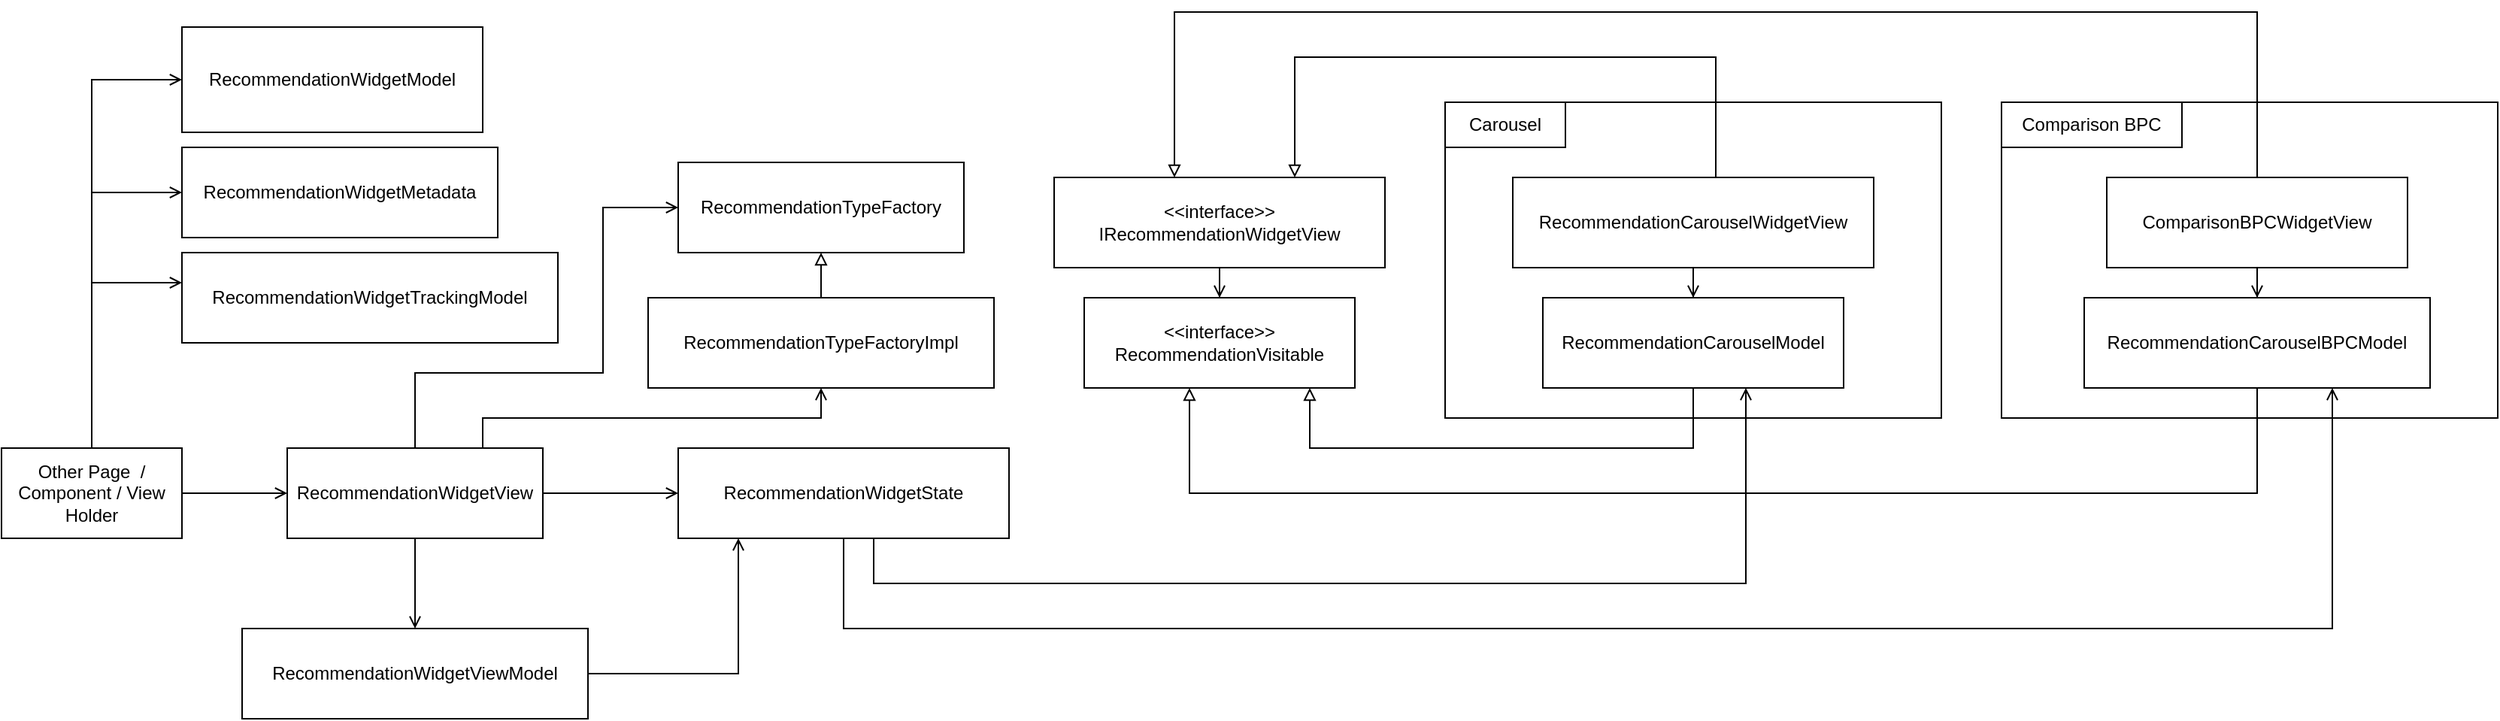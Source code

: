 <mxfile version="20.8.23" type="device"><diagram name="Page-1" id="PTpeSVf3zH9lrGnZihkn"><mxGraphModel dx="2120" dy="1120" grid="1" gridSize="10" guides="1" tooltips="1" connect="1" arrows="1" fold="1" page="1" pageScale="1" pageWidth="850" pageHeight="1100" math="0" shadow="0"><root><mxCell id="0"/><mxCell id="1" parent="0"/><mxCell id="7ZB8UFUZkHoveO4uRUTY-21" value="" style="group" vertex="1" connectable="0" parent="1"><mxGeometry x="1350" y="90" width="330" height="210" as="geometry"/></mxCell><mxCell id="7ZB8UFUZkHoveO4uRUTY-22" value="" style="rounded=0;whiteSpace=wrap;html=1;" vertex="1" parent="7ZB8UFUZkHoveO4uRUTY-21"><mxGeometry width="330" height="210" as="geometry"/></mxCell><mxCell id="7ZB8UFUZkHoveO4uRUTY-23" value="Comparison BPC" style="rounded=0;whiteSpace=wrap;html=1;" vertex="1" parent="7ZB8UFUZkHoveO4uRUTY-21"><mxGeometry width="120" height="30" as="geometry"/></mxCell><mxCell id="7ZB8UFUZkHoveO4uRUTY-29" value="" style="edgeStyle=orthogonalEdgeStyle;rounded=0;orthogonalLoop=1;jettySize=auto;html=1;endArrow=open;endFill=0;" edge="1" parent="7ZB8UFUZkHoveO4uRUTY-21" source="7ZB8UFUZkHoveO4uRUTY-14" target="7ZB8UFUZkHoveO4uRUTY-15"><mxGeometry relative="1" as="geometry"/></mxCell><mxCell id="7ZB8UFUZkHoveO4uRUTY-14" value="ComparisonBPCWidgetView" style="rounded=0;whiteSpace=wrap;html=1;" vertex="1" parent="7ZB8UFUZkHoveO4uRUTY-21"><mxGeometry x="70" y="50" width="200" height="60" as="geometry"/></mxCell><mxCell id="7ZB8UFUZkHoveO4uRUTY-15" value="RecommendationCarouselBPCModel" style="rounded=0;whiteSpace=wrap;html=1;" vertex="1" parent="7ZB8UFUZkHoveO4uRUTY-21"><mxGeometry x="55" y="130" width="230" height="60" as="geometry"/></mxCell><mxCell id="7ZB8UFUZkHoveO4uRUTY-20" value="" style="group" vertex="1" connectable="0" parent="1"><mxGeometry x="980" y="90" width="330" height="210" as="geometry"/></mxCell><mxCell id="7ZB8UFUZkHoveO4uRUTY-18" value="" style="rounded=0;whiteSpace=wrap;html=1;" vertex="1" parent="7ZB8UFUZkHoveO4uRUTY-20"><mxGeometry width="330" height="210" as="geometry"/></mxCell><mxCell id="7ZB8UFUZkHoveO4uRUTY-19" value="Carousel" style="rounded=0;whiteSpace=wrap;html=1;" vertex="1" parent="7ZB8UFUZkHoveO4uRUTY-20"><mxGeometry width="80" height="30" as="geometry"/></mxCell><mxCell id="7ZB8UFUZkHoveO4uRUTY-28" value="" style="edgeStyle=orthogonalEdgeStyle;rounded=0;orthogonalLoop=1;jettySize=auto;html=1;endArrow=open;endFill=0;" edge="1" parent="7ZB8UFUZkHoveO4uRUTY-20" source="7ZB8UFUZkHoveO4uRUTY-12" target="7ZB8UFUZkHoveO4uRUTY-11"><mxGeometry relative="1" as="geometry"/></mxCell><mxCell id="7ZB8UFUZkHoveO4uRUTY-12" value="RecommendationCarouselWidgetView" style="rounded=0;whiteSpace=wrap;html=1;" vertex="1" parent="7ZB8UFUZkHoveO4uRUTY-20"><mxGeometry x="45" y="50" width="240" height="60" as="geometry"/></mxCell><mxCell id="7ZB8UFUZkHoveO4uRUTY-11" value="RecommendationCarouselModel" style="rounded=0;whiteSpace=wrap;html=1;" vertex="1" parent="7ZB8UFUZkHoveO4uRUTY-20"><mxGeometry x="65" y="130" width="200" height="60" as="geometry"/></mxCell><mxCell id="7ZB8UFUZkHoveO4uRUTY-5" value="" style="edgeStyle=orthogonalEdgeStyle;rounded=0;orthogonalLoop=1;jettySize=auto;html=1;endArrow=open;endFill=0;" edge="1" parent="1" source="7ZB8UFUZkHoveO4uRUTY-1" target="7ZB8UFUZkHoveO4uRUTY-3"><mxGeometry relative="1" as="geometry"/></mxCell><mxCell id="7ZB8UFUZkHoveO4uRUTY-33" style="edgeStyle=orthogonalEdgeStyle;rounded=0;orthogonalLoop=1;jettySize=auto;html=1;endArrow=open;endFill=0;" edge="1" parent="1" source="7ZB8UFUZkHoveO4uRUTY-1" target="7ZB8UFUZkHoveO4uRUTY-2"><mxGeometry relative="1" as="geometry"><Array as="points"><mxPoint x="80" y="75"/></Array></mxGeometry></mxCell><mxCell id="7ZB8UFUZkHoveO4uRUTY-35" style="edgeStyle=orthogonalEdgeStyle;rounded=0;orthogonalLoop=1;jettySize=auto;html=1;endArrow=open;endFill=0;" edge="1" parent="1" source="7ZB8UFUZkHoveO4uRUTY-1" target="7ZB8UFUZkHoveO4uRUTY-17"><mxGeometry relative="1" as="geometry"><Array as="points"><mxPoint x="80" y="210"/></Array></mxGeometry></mxCell><mxCell id="7ZB8UFUZkHoveO4uRUTY-1" value="Other Page&amp;nbsp; / Component / View Holder" style="rounded=0;whiteSpace=wrap;html=1;" vertex="1" parent="1"><mxGeometry x="20" y="320" width="120" height="60" as="geometry"/></mxCell><mxCell id="7ZB8UFUZkHoveO4uRUTY-2" value="RecommendationWidgetModel" style="rounded=0;whiteSpace=wrap;html=1;" vertex="1" parent="1"><mxGeometry x="140" y="40" width="200" height="70" as="geometry"/></mxCell><mxCell id="7ZB8UFUZkHoveO4uRUTY-36" value="" style="edgeStyle=orthogonalEdgeStyle;rounded=0;orthogonalLoop=1;jettySize=auto;html=1;endArrow=open;endFill=0;" edge="1" parent="1" source="7ZB8UFUZkHoveO4uRUTY-3" target="7ZB8UFUZkHoveO4uRUTY-7"><mxGeometry relative="1" as="geometry"/></mxCell><mxCell id="7ZB8UFUZkHoveO4uRUTY-38" style="edgeStyle=orthogonalEdgeStyle;rounded=0;orthogonalLoop=1;jettySize=auto;html=1;endArrow=open;endFill=0;" edge="1" parent="1" source="7ZB8UFUZkHoveO4uRUTY-3" target="7ZB8UFUZkHoveO4uRUTY-31"><mxGeometry relative="1" as="geometry"/></mxCell><mxCell id="7ZB8UFUZkHoveO4uRUTY-39" style="edgeStyle=orthogonalEdgeStyle;rounded=0;orthogonalLoop=1;jettySize=auto;html=1;endArrow=open;endFill=0;" edge="1" parent="1" source="7ZB8UFUZkHoveO4uRUTY-3" target="7ZB8UFUZkHoveO4uRUTY-10"><mxGeometry relative="1" as="geometry"><Array as="points"><mxPoint x="295" y="270"/><mxPoint x="420" y="270"/><mxPoint x="420" y="160"/></Array></mxGeometry></mxCell><mxCell id="7ZB8UFUZkHoveO4uRUTY-40" style="edgeStyle=orthogonalEdgeStyle;rounded=0;orthogonalLoop=1;jettySize=auto;html=1;entryX=0.5;entryY=1;entryDx=0;entryDy=0;endArrow=open;endFill=0;" edge="1" parent="1" source="7ZB8UFUZkHoveO4uRUTY-3" target="7ZB8UFUZkHoveO4uRUTY-9"><mxGeometry relative="1" as="geometry"><Array as="points"><mxPoint x="340" y="300"/><mxPoint x="565" y="300"/></Array></mxGeometry></mxCell><mxCell id="7ZB8UFUZkHoveO4uRUTY-3" value="RecommendationWidgetView" style="rounded=0;whiteSpace=wrap;html=1;" vertex="1" parent="1"><mxGeometry x="210" y="320" width="170" height="60" as="geometry"/></mxCell><mxCell id="7ZB8UFUZkHoveO4uRUTY-37" value="" style="edgeStyle=orthogonalEdgeStyle;rounded=0;orthogonalLoop=1;jettySize=auto;html=1;endArrow=open;endFill=0;" edge="1" parent="1" source="7ZB8UFUZkHoveO4uRUTY-7" target="7ZB8UFUZkHoveO4uRUTY-31"><mxGeometry relative="1" as="geometry"><Array as="points"><mxPoint x="510" y="470"/></Array></mxGeometry></mxCell><mxCell id="7ZB8UFUZkHoveO4uRUTY-7" value="RecommendationWidgetViewModel" style="rounded=0;whiteSpace=wrap;html=1;" vertex="1" parent="1"><mxGeometry x="180" y="440" width="230" height="60" as="geometry"/></mxCell><mxCell id="7ZB8UFUZkHoveO4uRUTY-8" value="&amp;lt;&amp;lt;interface&amp;gt;&amp;gt;&lt;br&gt;RecommendationVisitable" style="rounded=0;whiteSpace=wrap;html=1;" vertex="1" parent="1"><mxGeometry x="740" y="220" width="180" height="60" as="geometry"/></mxCell><mxCell id="7ZB8UFUZkHoveO4uRUTY-32" value="" style="edgeStyle=orthogonalEdgeStyle;rounded=0;orthogonalLoop=1;jettySize=auto;html=1;endArrow=block;endFill=0;" edge="1" parent="1" source="7ZB8UFUZkHoveO4uRUTY-9" target="7ZB8UFUZkHoveO4uRUTY-10"><mxGeometry relative="1" as="geometry"/></mxCell><mxCell id="7ZB8UFUZkHoveO4uRUTY-9" value="RecommendationTypeFactoryImpl" style="rounded=0;whiteSpace=wrap;html=1;" vertex="1" parent="1"><mxGeometry x="450" y="220" width="230" height="60" as="geometry"/></mxCell><mxCell id="7ZB8UFUZkHoveO4uRUTY-10" value="RecommendationTypeFactory" style="rounded=0;whiteSpace=wrap;html=1;" vertex="1" parent="1"><mxGeometry x="470" y="130" width="190" height="60" as="geometry"/></mxCell><mxCell id="7ZB8UFUZkHoveO4uRUTY-26" style="edgeStyle=orthogonalEdgeStyle;rounded=0;orthogonalLoop=1;jettySize=auto;html=1;endArrow=block;endFill=0;" edge="1" parent="1" source="7ZB8UFUZkHoveO4uRUTY-11" target="7ZB8UFUZkHoveO4uRUTY-8"><mxGeometry relative="1" as="geometry"><Array as="points"><mxPoint x="1145" y="320"/><mxPoint x="890" y="320"/></Array></mxGeometry></mxCell><mxCell id="7ZB8UFUZkHoveO4uRUTY-24" style="edgeStyle=orthogonalEdgeStyle;rounded=0;orthogonalLoop=1;jettySize=auto;html=1;endArrow=block;endFill=0;" edge="1" parent="1" source="7ZB8UFUZkHoveO4uRUTY-12" target="7ZB8UFUZkHoveO4uRUTY-13"><mxGeometry relative="1" as="geometry"><Array as="points"><mxPoint x="1160" y="60"/><mxPoint x="880" y="60"/></Array></mxGeometry></mxCell><mxCell id="7ZB8UFUZkHoveO4uRUTY-30" value="" style="edgeStyle=orthogonalEdgeStyle;rounded=0;orthogonalLoop=1;jettySize=auto;html=1;endArrow=open;endFill=0;" edge="1" parent="1" source="7ZB8UFUZkHoveO4uRUTY-13" target="7ZB8UFUZkHoveO4uRUTY-8"><mxGeometry relative="1" as="geometry"/></mxCell><mxCell id="7ZB8UFUZkHoveO4uRUTY-13" value="&amp;lt;&amp;lt;interface&amp;gt;&amp;gt;&lt;br&gt;IRecommendationWidgetView" style="rounded=0;whiteSpace=wrap;html=1;" vertex="1" parent="1"><mxGeometry x="720" y="140" width="220" height="60" as="geometry"/></mxCell><mxCell id="7ZB8UFUZkHoveO4uRUTY-16" value="RecommendationWidgetMetadata" style="rounded=0;whiteSpace=wrap;html=1;" vertex="1" parent="1"><mxGeometry x="140" y="120" width="210" height="60" as="geometry"/></mxCell><mxCell id="7ZB8UFUZkHoveO4uRUTY-17" value="RecommendationWidgetTrackingModel" style="rounded=0;whiteSpace=wrap;html=1;" vertex="1" parent="1"><mxGeometry x="140" y="190" width="250" height="60" as="geometry"/></mxCell><mxCell id="7ZB8UFUZkHoveO4uRUTY-25" style="edgeStyle=orthogonalEdgeStyle;rounded=0;orthogonalLoop=1;jettySize=auto;html=1;endArrow=block;endFill=0;" edge="1" parent="1" source="7ZB8UFUZkHoveO4uRUTY-14" target="7ZB8UFUZkHoveO4uRUTY-13"><mxGeometry relative="1" as="geometry"><Array as="points"><mxPoint x="1520" y="30"/><mxPoint x="800" y="30"/></Array></mxGeometry></mxCell><mxCell id="7ZB8UFUZkHoveO4uRUTY-27" style="edgeStyle=orthogonalEdgeStyle;rounded=0;orthogonalLoop=1;jettySize=auto;html=1;endArrow=block;endFill=0;" edge="1" parent="1" source="7ZB8UFUZkHoveO4uRUTY-15" target="7ZB8UFUZkHoveO4uRUTY-8"><mxGeometry relative="1" as="geometry"><Array as="points"><mxPoint x="1520" y="350"/><mxPoint x="810" y="350"/></Array></mxGeometry></mxCell><mxCell id="7ZB8UFUZkHoveO4uRUTY-42" style="edgeStyle=orthogonalEdgeStyle;rounded=0;orthogonalLoop=1;jettySize=auto;html=1;endArrow=open;endFill=0;" edge="1" parent="1" source="7ZB8UFUZkHoveO4uRUTY-31" target="7ZB8UFUZkHoveO4uRUTY-11"><mxGeometry relative="1" as="geometry"><Array as="points"><mxPoint x="600" y="410"/><mxPoint x="1180" y="410"/></Array></mxGeometry></mxCell><mxCell id="7ZB8UFUZkHoveO4uRUTY-43" style="edgeStyle=orthogonalEdgeStyle;rounded=0;orthogonalLoop=1;jettySize=auto;html=1;endArrow=open;endFill=0;" edge="1" parent="1" source="7ZB8UFUZkHoveO4uRUTY-31" target="7ZB8UFUZkHoveO4uRUTY-15"><mxGeometry relative="1" as="geometry"><Array as="points"><mxPoint x="580" y="440"/><mxPoint x="1570" y="440"/></Array></mxGeometry></mxCell><mxCell id="7ZB8UFUZkHoveO4uRUTY-31" value="RecommendationWidgetState" style="rounded=0;whiteSpace=wrap;html=1;" vertex="1" parent="1"><mxGeometry x="470" y="320" width="220" height="60" as="geometry"/></mxCell><mxCell id="7ZB8UFUZkHoveO4uRUTY-34" style="edgeStyle=orthogonalEdgeStyle;rounded=0;orthogonalLoop=1;jettySize=auto;html=1;endArrow=open;endFill=0;" edge="1" parent="1" source="7ZB8UFUZkHoveO4uRUTY-1" target="7ZB8UFUZkHoveO4uRUTY-16"><mxGeometry relative="1" as="geometry"><mxPoint x="90" y="280" as="sourcePoint"/><mxPoint x="190" y="85" as="targetPoint"/><Array as="points"><mxPoint x="80" y="150"/></Array></mxGeometry></mxCell></root></mxGraphModel></diagram></mxfile>